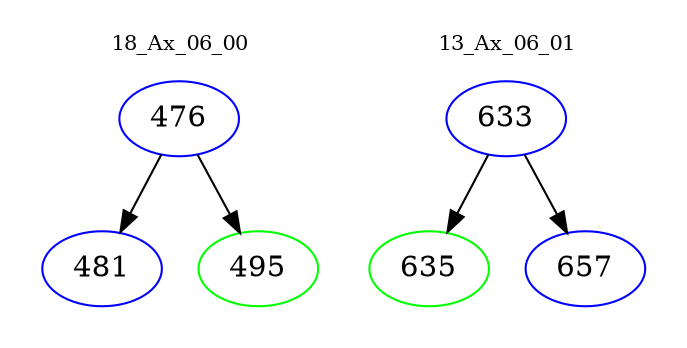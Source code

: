 digraph{
subgraph cluster_0 {
color = white
label = "18_Ax_06_00";
fontsize=10;
T0_476 [label="476", color="blue"]
T0_476 -> T0_481 [color="black"]
T0_481 [label="481", color="blue"]
T0_476 -> T0_495 [color="black"]
T0_495 [label="495", color="green"]
}
subgraph cluster_1 {
color = white
label = "13_Ax_06_01";
fontsize=10;
T1_633 [label="633", color="blue"]
T1_633 -> T1_635 [color="black"]
T1_635 [label="635", color="green"]
T1_633 -> T1_657 [color="black"]
T1_657 [label="657", color="blue"]
}
}
